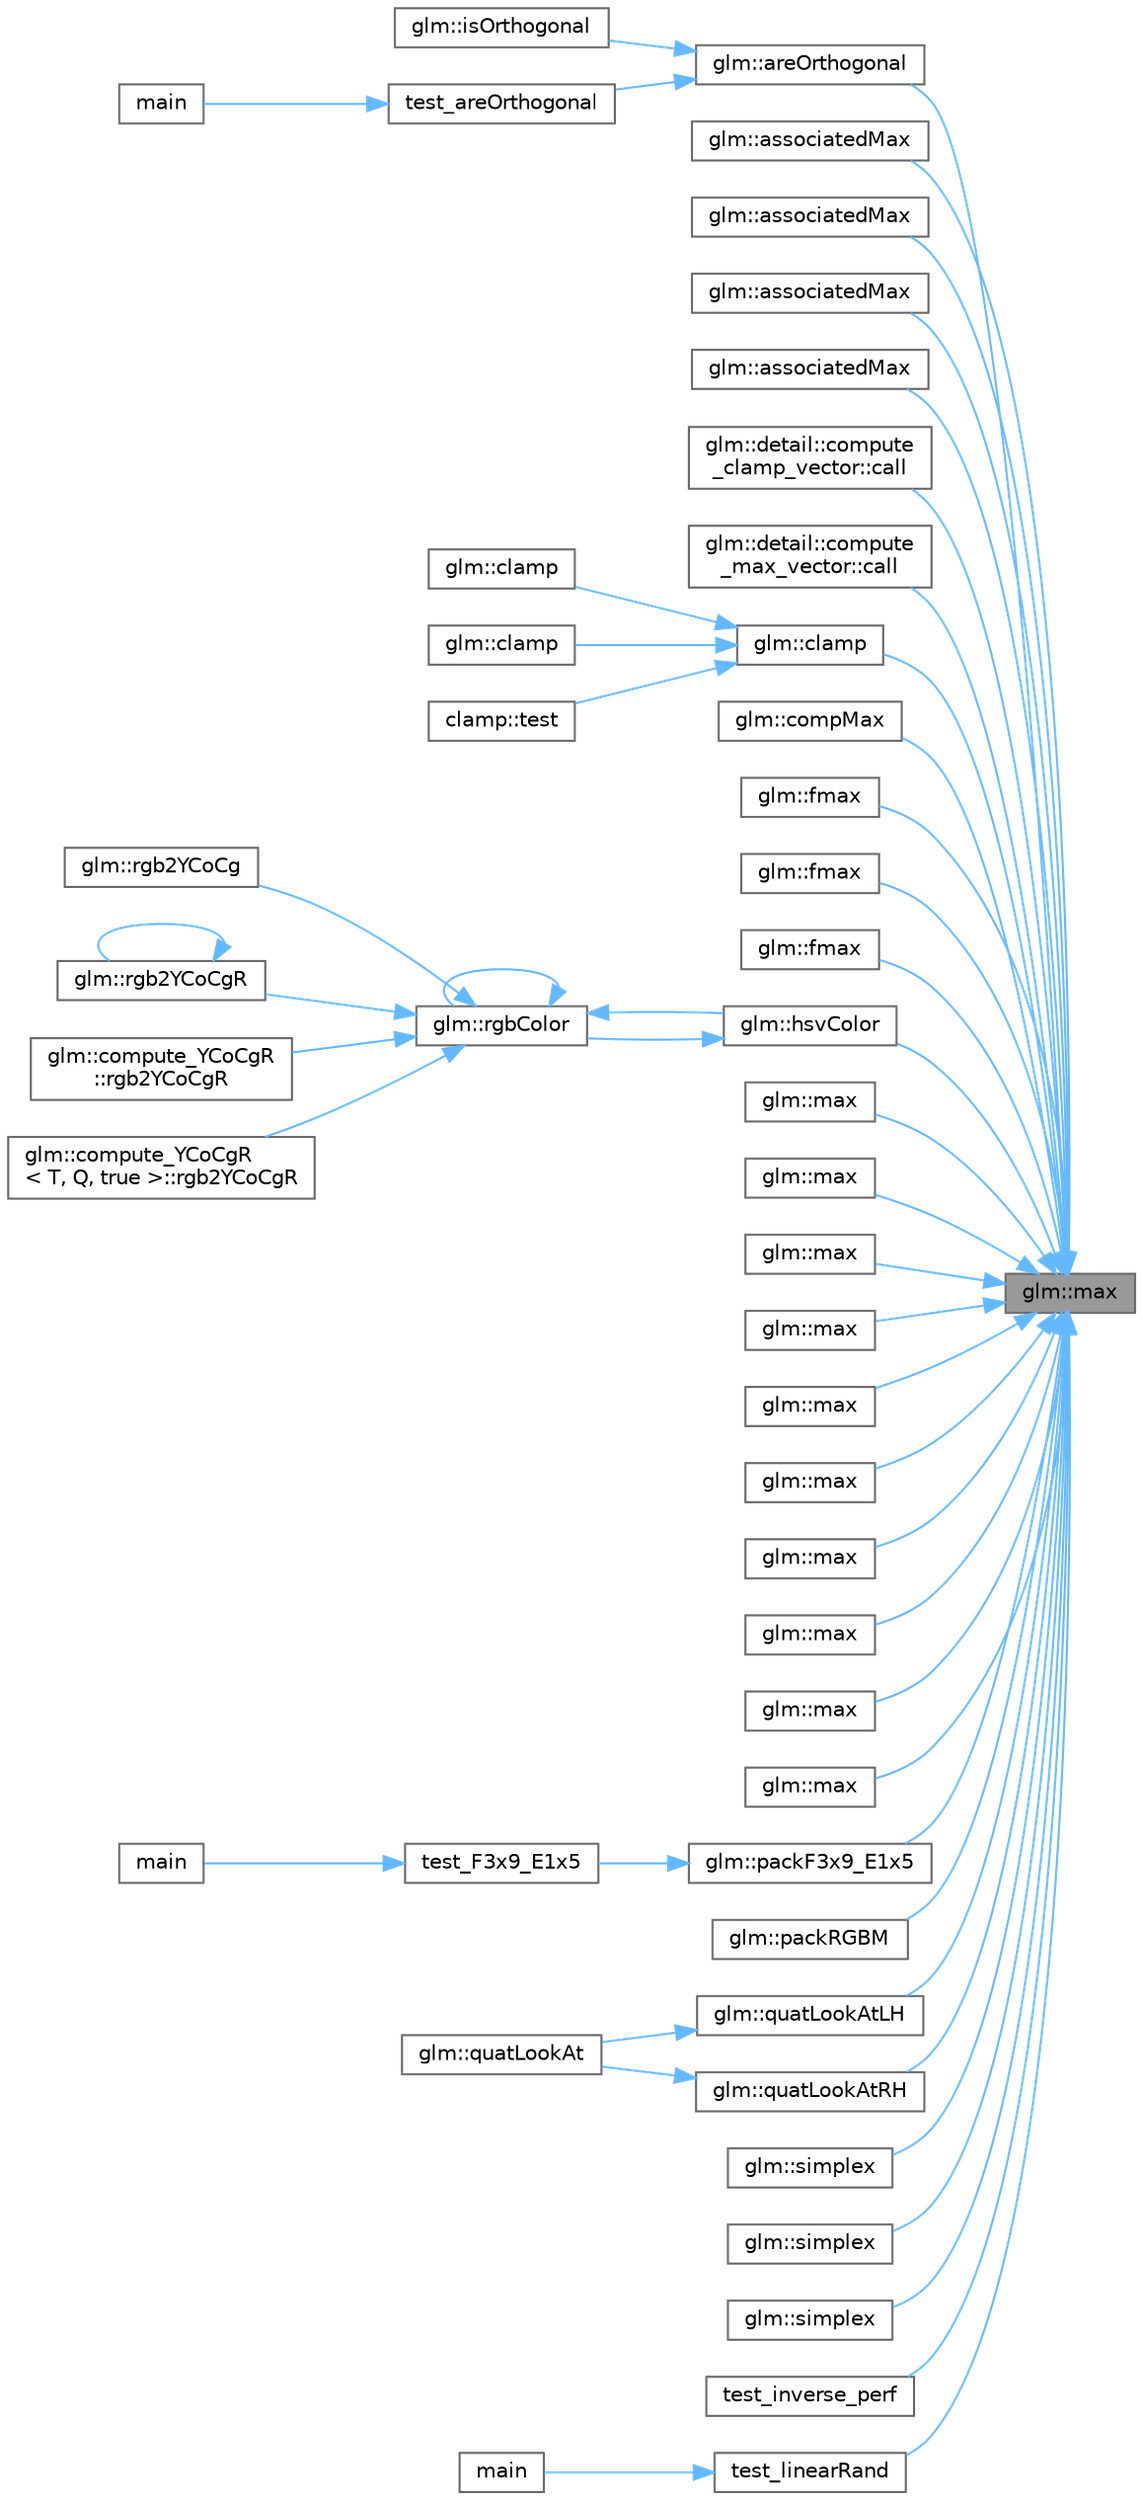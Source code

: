 digraph "glm::max"
{
 // LATEX_PDF_SIZE
  bgcolor="transparent";
  edge [fontname=Helvetica,fontsize=10,labelfontname=Helvetica,labelfontsize=10];
  node [fontname=Helvetica,fontsize=10,shape=box,height=0.2,width=0.4];
  rankdir="RL";
  Node1 [id="Node000001",label="glm::max",height=0.2,width=0.4,color="gray40", fillcolor="grey60", style="filled", fontcolor="black",tooltip=" "];
  Node1 -> Node2 [id="edge103_Node000001_Node000002",dir="back",color="steelblue1",style="solid",tooltip=" "];
  Node2 [id="Node000002",label="glm::areOrthogonal",height=0.2,width=0.4,color="grey40", fillcolor="white", style="filled",URL="$group__gtx__vector__query.html#gac7b95b3f798e3c293262b2bdaad47c57",tooltip=" "];
  Node2 -> Node3 [id="edge104_Node000002_Node000003",dir="back",color="steelblue1",style="solid",tooltip=" "];
  Node3 [id="Node000003",label="glm::isOrthogonal",height=0.2,width=0.4,color="grey40", fillcolor="white", style="filled",URL="$namespaceglm.html#a4a14310285b0b47cd8357b63e3be0352",tooltip=" "];
  Node2 -> Node4 [id="edge105_Node000002_Node000004",dir="back",color="steelblue1",style="solid",tooltip=" "];
  Node4 [id="Node000004",label="test_areOrthogonal",height=0.2,width=0.4,color="grey40", fillcolor="white", style="filled",URL="$_classes_2lib_2glm_2test_2gtx_2gtx__vector__query_8cpp.html#a9f463ac5b537e7d25d7e579d1e86fe6c",tooltip=" "];
  Node4 -> Node5 [id="edge106_Node000004_Node000005",dir="back",color="steelblue1",style="solid",tooltip=" "];
  Node5 [id="Node000005",label="main",height=0.2,width=0.4,color="grey40", fillcolor="white", style="filled",URL="$_classes_2lib_2glm_2test_2gtx_2gtx__vector__query_8cpp.html#ae66f6b31b5ad750f1fe042a706a4e3d4",tooltip=" "];
  Node1 -> Node6 [id="edge107_Node000001_Node000006",dir="back",color="steelblue1",style="solid",tooltip=" "];
  Node6 [id="Node000006",label="glm::associatedMax",height=0.2,width=0.4,color="grey40", fillcolor="white", style="filled",URL="$group__gtx__associated__min__max.html#ga3038ffcb43eaa6af75897a99a5047ccc",tooltip=" "];
  Node1 -> Node7 [id="edge108_Node000001_Node000007",dir="back",color="steelblue1",style="solid",tooltip=" "];
  Node7 [id="Node000007",label="glm::associatedMax",height=0.2,width=0.4,color="grey40", fillcolor="white", style="filled",URL="$group__gtx__associated__min__max.html#gada069ed7c01906124bffe3862cc062f0",tooltip=" "];
  Node1 -> Node8 [id="edge109_Node000001_Node000008",dir="back",color="steelblue1",style="solid",tooltip=" "];
  Node8 [id="Node000008",label="glm::associatedMax",height=0.2,width=0.4,color="grey40", fillcolor="white", style="filled",URL="$group__gtx__associated__min__max.html#ga30cf25cdf9cd47243f4728e64f730be1",tooltip=" "];
  Node1 -> Node9 [id="edge110_Node000001_Node000009",dir="back",color="steelblue1",style="solid",tooltip=" "];
  Node9 [id="Node000009",label="glm::associatedMax",height=0.2,width=0.4,color="grey40", fillcolor="white", style="filled",URL="$group__gtx__associated__min__max.html#gaa3a43b26d879c7f7dc4e73126449c737",tooltip=" "];
  Node1 -> Node10 [id="edge111_Node000001_Node000010",dir="back",color="steelblue1",style="solid",tooltip=" "];
  Node10 [id="Node000010",label="glm::detail::compute\l_clamp_vector::call",height=0.2,width=0.4,color="grey40", fillcolor="white", style="filled",URL="$structglm_1_1detail_1_1compute__clamp__vector.html#a292679a612c941c1888330477d62dd32",tooltip=" "];
  Node1 -> Node11 [id="edge112_Node000001_Node000011",dir="back",color="steelblue1",style="solid",tooltip=" "];
  Node11 [id="Node000011",label="glm::detail::compute\l_max_vector::call",height=0.2,width=0.4,color="grey40", fillcolor="white", style="filled",URL="$structglm_1_1detail_1_1compute__max__vector.html#aff51d175864a6ee0a73d9c2bc4229688",tooltip=" "];
  Node1 -> Node12 [id="edge113_Node000001_Node000012",dir="back",color="steelblue1",style="solid",tooltip=" "];
  Node12 [id="Node000012",label="glm::clamp",height=0.2,width=0.4,color="grey40", fillcolor="white", style="filled",URL="$group__core__func__common.html#ga7cd77683da6361e297c56443fc70806d",tooltip=" "];
  Node12 -> Node13 [id="edge114_Node000012_Node000013",dir="back",color="steelblue1",style="solid",tooltip=" "];
  Node13 [id="Node000013",label="glm::clamp",height=0.2,width=0.4,color="grey40", fillcolor="white", style="filled",URL="$group__ext__scalar__common.html#ga6c0cc6bd1d67ea1008d2592e998bad33",tooltip=" "];
  Node12 -> Node14 [id="edge115_Node000012_Node000014",dir="back",color="steelblue1",style="solid",tooltip=" "];
  Node14 [id="Node000014",label="glm::clamp",height=0.2,width=0.4,color="grey40", fillcolor="white", style="filled",URL="$group__ext__vector__common.html#ga60d174d64bd57b635000f18a0ef9a644",tooltip=" "];
  Node12 -> Node15 [id="edge116_Node000012_Node000015",dir="back",color="steelblue1",style="solid",tooltip=" "];
  Node15 [id="Node000015",label="clamp::test",height=0.2,width=0.4,color="grey40", fillcolor="white", style="filled",URL="$namespaceclamp.html#a1210e110fb889ee40c819ce5f9f945d4",tooltip=" "];
  Node1 -> Node16 [id="edge117_Node000001_Node000016",dir="back",color="steelblue1",style="solid",tooltip=" "];
  Node16 [id="Node000016",label="glm::compMax",height=0.2,width=0.4,color="grey40", fillcolor="white", style="filled",URL="$namespaceglm.html#a0d4cda53cef1caae2fb974492b2e81df",tooltip=" "];
  Node1 -> Node17 [id="edge118_Node000001_Node000017",dir="back",color="steelblue1",style="solid",tooltip=" "];
  Node17 [id="Node000017",label="glm::fmax",height=0.2,width=0.4,color="grey40", fillcolor="white", style="filled",URL="$group__ext__scalar__common.html#ga36920478565cf608e93064283ce06421",tooltip=" "];
  Node1 -> Node18 [id="edge119_Node000001_Node000018",dir="back",color="steelblue1",style="solid",tooltip=" "];
  Node18 [id="Node000018",label="glm::fmax",height=0.2,width=0.4,color="grey40", fillcolor="white", style="filled",URL="$group__ext__scalar__common.html#ga0007bba71ca451ac70e99d28dfbeaab9",tooltip=" "];
  Node1 -> Node19 [id="edge120_Node000001_Node000019",dir="back",color="steelblue1",style="solid",tooltip=" "];
  Node19 [id="Node000019",label="glm::fmax",height=0.2,width=0.4,color="grey40", fillcolor="white", style="filled",URL="$group__ext__scalar__common.html#ga27e260b1ff4d04c3ad4b864d26cbaf08",tooltip=" "];
  Node1 -> Node20 [id="edge121_Node000001_Node000020",dir="back",color="steelblue1",style="solid",tooltip=" "];
  Node20 [id="Node000020",label="glm::hsvColor",height=0.2,width=0.4,color="grey40", fillcolor="white", style="filled",URL="$group__gtx__color__space.html#gad8e8b0183982509b7fa4501db019035e",tooltip=" "];
  Node20 -> Node21 [id="edge122_Node000020_Node000021",dir="back",color="steelblue1",style="solid",tooltip=" "];
  Node21 [id="Node000021",label="glm::rgbColor",height=0.2,width=0.4,color="grey40", fillcolor="white", style="filled",URL="$group__gtx__color__space.html#ga4f9e373913d733dce0807df389f7d2b0",tooltip=" "];
  Node21 -> Node20 [id="edge123_Node000021_Node000020",dir="back",color="steelblue1",style="solid",tooltip=" "];
  Node21 -> Node22 [id="edge124_Node000021_Node000022",dir="back",color="steelblue1",style="solid",tooltip=" "];
  Node22 [id="Node000022",label="glm::rgb2YCoCg",height=0.2,width=0.4,color="grey40", fillcolor="white", style="filled",URL="$group__gtx__color__space___y_co_cg.html#ga3a3c1f86c4a1a69a37691bd25756e78a",tooltip=" "];
  Node21 -> Node23 [id="edge125_Node000021_Node000023",dir="back",color="steelblue1",style="solid",tooltip=" "];
  Node23 [id="Node000023",label="glm::rgb2YCoCgR",height=0.2,width=0.4,color="grey40", fillcolor="white", style="filled",URL="$group__gtx__color__space___y_co_cg.html#ga07fbe87de445c16b1cd6f237bfc1afda",tooltip=" "];
  Node23 -> Node23 [id="edge126_Node000023_Node000023",dir="back",color="steelblue1",style="solid",tooltip=" "];
  Node21 -> Node24 [id="edge127_Node000021_Node000024",dir="back",color="steelblue1",style="solid",tooltip=" "];
  Node24 [id="Node000024",label="glm::compute_YCoCgR\l::rgb2YCoCgR",height=0.2,width=0.4,color="grey40", fillcolor="white", style="filled",URL="$classglm_1_1compute___y_co_cg_r.html#a89aaa37f12efc674626e6ff6349e5294",tooltip=" "];
  Node21 -> Node25 [id="edge128_Node000021_Node000025",dir="back",color="steelblue1",style="solid",tooltip=" "];
  Node25 [id="Node000025",label="glm::compute_YCoCgR\l\< T, Q, true \>::rgb2YCoCgR",height=0.2,width=0.4,color="grey40", fillcolor="white", style="filled",URL="$classglm_1_1compute___y_co_cg_r_3_01_t_00_01_q_00_01true_01_4.html#ab9c1887c48be527fd8815ac9cb07d025",tooltip=" "];
  Node21 -> Node21 [id="edge129_Node000021_Node000021",dir="back",color="steelblue1",style="solid",tooltip=" "];
  Node1 -> Node26 [id="edge130_Node000001_Node000026",dir="back",color="steelblue1",style="solid",tooltip=" "];
  Node26 [id="Node000026",label="glm::max",height=0.2,width=0.4,color="grey40", fillcolor="white", style="filled",URL="$group__gtx__extended__min__max.html#ga4a36791a7435f4800ab141c40e5d68cf",tooltip=" "];
  Node1 -> Node27 [id="edge131_Node000001_Node000027",dir="back",color="steelblue1",style="solid",tooltip=" "];
  Node27 [id="Node000027",label="glm::max",height=0.2,width=0.4,color="grey40", fillcolor="white", style="filled",URL="$group__gtx__extended__min__max.html#ga5dcf371162ac3586e03e9b05763ed30e",tooltip=" "];
  Node1 -> Node28 [id="edge132_Node000001_Node000028",dir="back",color="steelblue1",style="solid",tooltip=" "];
  Node28 [id="Node000028",label="glm::max",height=0.2,width=0.4,color="grey40", fillcolor="white", style="filled",URL="$group__gtx__extended__min__max.html#ga53f9f58d53fde7464f1e16b068554b4e",tooltip=" "];
  Node1 -> Node29 [id="edge133_Node000001_Node000029",dir="back",color="steelblue1",style="solid",tooltip=" "];
  Node29 [id="Node000029",label="glm::max",height=0.2,width=0.4,color="grey40", fillcolor="white", style="filled",URL="$group__gtx__extended__min__max.html#ga142d4d26cc63c6ced28a098b151c902a",tooltip=" "];
  Node1 -> Node30 [id="edge134_Node000001_Node000030",dir="back",color="steelblue1",style="solid",tooltip=" "];
  Node30 [id="Node000030",label="glm::max",height=0.2,width=0.4,color="grey40", fillcolor="white", style="filled",URL="$group__ext__scalar__common.html#gaa20839d9ab14514f8966f69877ea0de8",tooltip=" "];
  Node1 -> Node31 [id="edge135_Node000001_Node000031",dir="back",color="steelblue1",style="solid",tooltip=" "];
  Node31 [id="Node000031",label="glm::max",height=0.2,width=0.4,color="grey40", fillcolor="white", style="filled",URL="$group__ext__scalar__common.html#ga2274b5e75ed84b0b1e50d8d22f1f2f67",tooltip=" "];
  Node1 -> Node32 [id="edge136_Node000001_Node000032",dir="back",color="steelblue1",style="solid",tooltip=" "];
  Node32 [id="Node000032",label="glm::max",height=0.2,width=0.4,color="grey40", fillcolor="white", style="filled",URL="$group__gtx__extended__min__max.html#ga04991ccb9865c4c4e58488cfb209ce69",tooltip=" "];
  Node1 -> Node33 [id="edge137_Node000001_Node000033",dir="back",color="steelblue1",style="solid",tooltip=" "];
  Node33 [id="Node000033",label="glm::max",height=0.2,width=0.4,color="grey40", fillcolor="white", style="filled",URL="$group__gtx__extended__min__max.html#ga78e04a0cef1c4863fcae1a2130500d87",tooltip=" "];
  Node1 -> Node34 [id="edge138_Node000001_Node000034",dir="back",color="steelblue1",style="solid",tooltip=" "];
  Node34 [id="Node000034",label="glm::max",height=0.2,width=0.4,color="grey40", fillcolor="white", style="filled",URL="$group__ext__vector__common.html#ga2df9c8bd4d6084bacfb72aff7d544f63",tooltip=" "];
  Node1 -> Node35 [id="edge139_Node000001_Node000035",dir="back",color="steelblue1",style="solid",tooltip=" "];
  Node35 [id="Node000035",label="glm::max",height=0.2,width=0.4,color="grey40", fillcolor="white", style="filled",URL="$group__ext__vector__common.html#ga02242a6a6dacfff6e2fc8bec8e06c990",tooltip=" "];
  Node1 -> Node36 [id="edge140_Node000001_Node000036",dir="back",color="steelblue1",style="solid",tooltip=" "];
  Node36 [id="Node000036",label="glm::packF3x9_E1x5",height=0.2,width=0.4,color="grey40", fillcolor="white", style="filled",URL="$group__gtc__packing.html#ga0984f9598edc648d59a9643d9a61b121",tooltip=" "];
  Node36 -> Node37 [id="edge141_Node000036_Node000037",dir="back",color="steelblue1",style="solid",tooltip=" "];
  Node37 [id="Node000037",label="test_F3x9_E1x5",height=0.2,width=0.4,color="grey40", fillcolor="white", style="filled",URL="$_classes_2lib_2glm_2test_2gtc_2gtc__packing_8cpp.html#a182c28bfc11ce677df25e198ee15324c",tooltip=" "];
  Node37 -> Node38 [id="edge142_Node000037_Node000038",dir="back",color="steelblue1",style="solid",tooltip=" "];
  Node38 [id="Node000038",label="main",height=0.2,width=0.4,color="grey40", fillcolor="white", style="filled",URL="$_classes_2lib_2glm_2test_2gtc_2gtc__packing_8cpp.html#ae66f6b31b5ad750f1fe042a706a4e3d4",tooltip=" "];
  Node1 -> Node39 [id="edge143_Node000001_Node000039",dir="back",color="steelblue1",style="solid",tooltip=" "];
  Node39 [id="Node000039",label="glm::packRGBM",height=0.2,width=0.4,color="grey40", fillcolor="white", style="filled",URL="$namespaceglm.html#ac66795ff0446b1208e128e64dbaf223f",tooltip=" "];
  Node1 -> Node40 [id="edge144_Node000001_Node000040",dir="back",color="steelblue1",style="solid",tooltip=" "];
  Node40 [id="Node000040",label="glm::quatLookAtLH",height=0.2,width=0.4,color="grey40", fillcolor="white", style="filled",URL="$group__gtc__quaternion.html#gaf1b1a94a4bf495b0a357180e2ab44dd3",tooltip=" "];
  Node40 -> Node41 [id="edge145_Node000040_Node000041",dir="back",color="steelblue1",style="solid",tooltip=" "];
  Node41 [id="Node000041",label="glm::quatLookAt",height=0.2,width=0.4,color="grey40", fillcolor="white", style="filled",URL="$group__gtc__quaternion.html#ga6796cf6b03ae8ea20a2152571bd66656",tooltip=" "];
  Node1 -> Node42 [id="edge146_Node000001_Node000042",dir="back",color="steelblue1",style="solid",tooltip=" "];
  Node42 [id="Node000042",label="glm::quatLookAtRH",height=0.2,width=0.4,color="grey40", fillcolor="white", style="filled",URL="$group__gtc__quaternion.html#ga63626b02ab5b21692758c0d43618188a",tooltip=" "];
  Node42 -> Node41 [id="edge147_Node000042_Node000041",dir="back",color="steelblue1",style="solid",tooltip=" "];
  Node1 -> Node43 [id="edge148_Node000001_Node000043",dir="back",color="steelblue1",style="solid",tooltip=" "];
  Node43 [id="Node000043",label="glm::simplex",height=0.2,width=0.4,color="grey40", fillcolor="white", style="filled",URL="$namespaceglm.html#a09cb6ae89b52ee4c47e7b708b84e4d13",tooltip=" "];
  Node1 -> Node44 [id="edge149_Node000001_Node000044",dir="back",color="steelblue1",style="solid",tooltip=" "];
  Node44 [id="Node000044",label="glm::simplex",height=0.2,width=0.4,color="grey40", fillcolor="white", style="filled",URL="$namespaceglm.html#a9647df123e68432133be68c141dbee4a",tooltip=" "];
  Node1 -> Node45 [id="edge150_Node000001_Node000045",dir="back",color="steelblue1",style="solid",tooltip=" "];
  Node45 [id="Node000045",label="glm::simplex",height=0.2,width=0.4,color="grey40", fillcolor="white", style="filled",URL="$namespaceglm.html#ab64811bdfcbf5cbd222e3cb50119816a",tooltip=" "];
  Node1 -> Node46 [id="edge151_Node000001_Node000046",dir="back",color="steelblue1",style="solid",tooltip=" "];
  Node46 [id="Node000046",label="test_inverse_perf",height=0.2,width=0.4,color="grey40", fillcolor="white", style="filled",URL="$_classes_2lib_2glm_2test_2core_2core__func__matrix_8cpp.html#af7ba0f3c63c44ff2a2b13128e171a839",tooltip=" "];
  Node1 -> Node47 [id="edge152_Node000001_Node000047",dir="back",color="steelblue1",style="solid",tooltip=" "];
  Node47 [id="Node000047",label="test_linearRand",height=0.2,width=0.4,color="grey40", fillcolor="white", style="filled",URL="$_classes_2lib_2glm_2test_2gtc_2gtc__random_8cpp.html#a1d17f02ae626f45e2adaf6f48657d16e",tooltip=" "];
  Node47 -> Node48 [id="edge153_Node000047_Node000048",dir="back",color="steelblue1",style="solid",tooltip=" "];
  Node48 [id="Node000048",label="main",height=0.2,width=0.4,color="grey40", fillcolor="white", style="filled",URL="$_classes_2lib_2glm_2test_2gtc_2gtc__random_8cpp.html#ae66f6b31b5ad750f1fe042a706a4e3d4",tooltip=" "];
}

